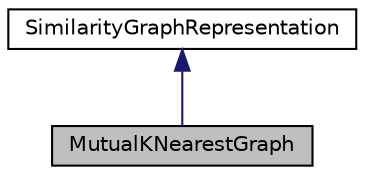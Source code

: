 digraph "MutualKNearestGraph"
{
  edge [fontname="Helvetica",fontsize="10",labelfontname="Helvetica",labelfontsize="10"];
  node [fontname="Helvetica",fontsize="10",shape=record];
  Node1 [label="MutualKNearestGraph",height=0.2,width=0.4,color="black", fillcolor="grey75", style="filled" fontcolor="black"];
  Node2 -> Node1 [dir="back",color="midnightblue",fontsize="10",style="solid",fontname="Helvetica"];
  Node2 [label="SimilarityGraphRepresentation",height=0.2,width=0.4,color="black", fillcolor="white", style="filled",URL="$class_similarity_graph_representation.html"];
}
